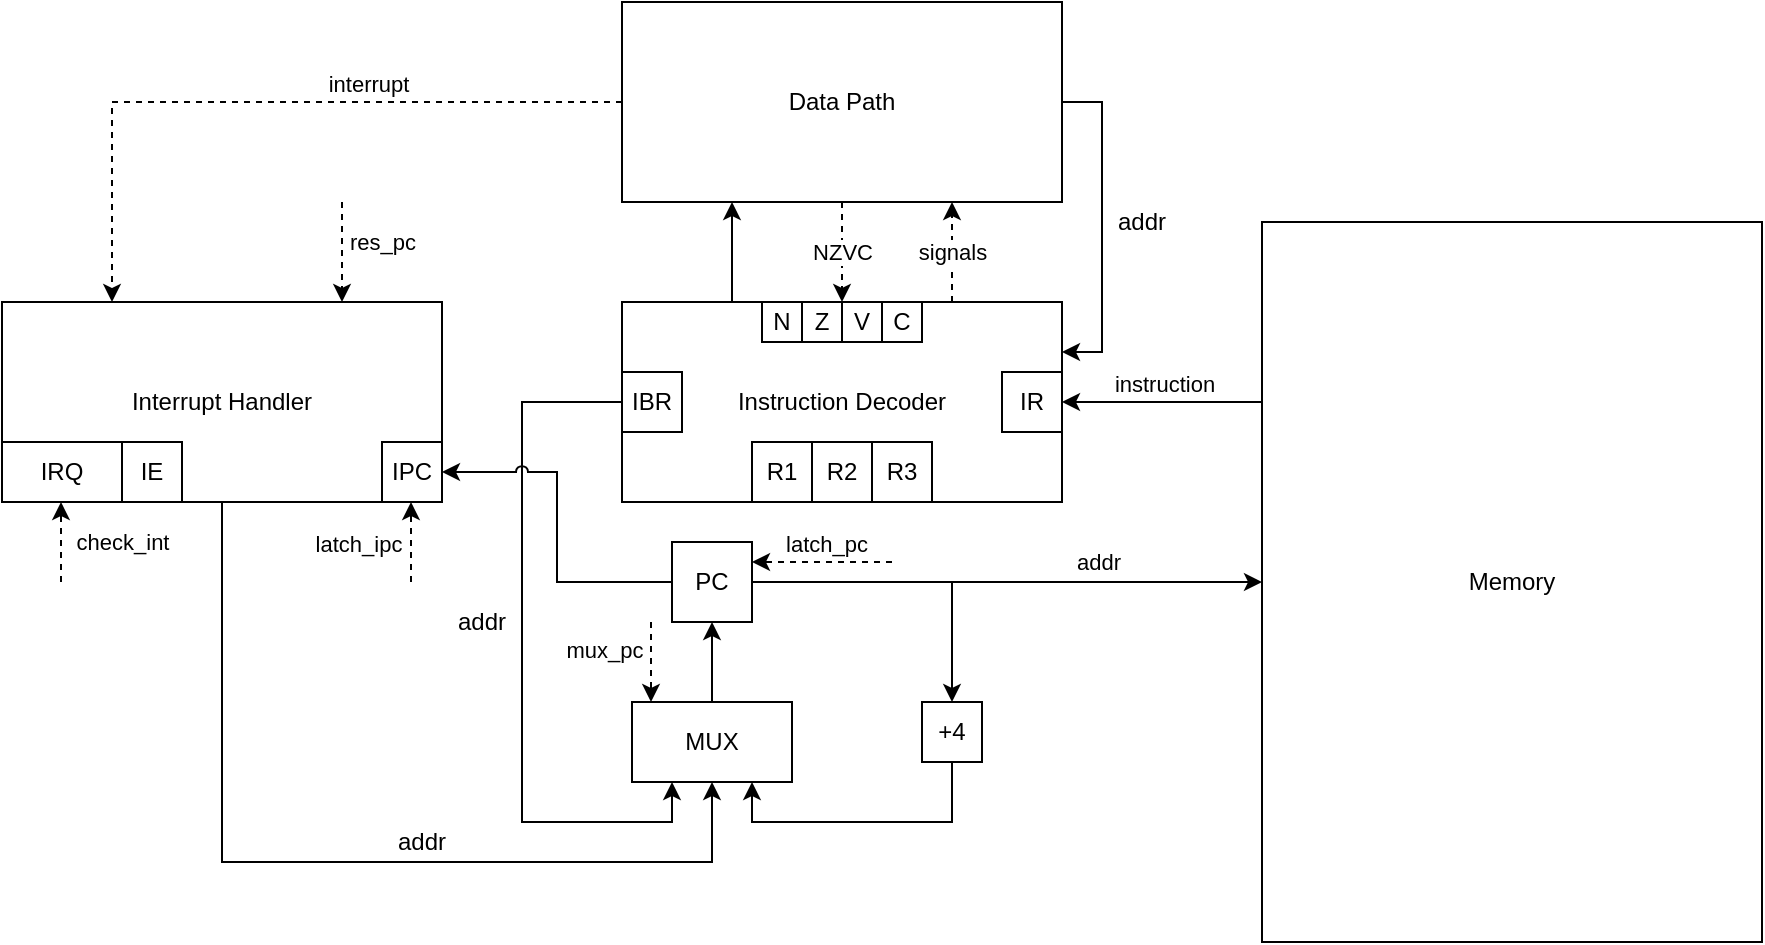 <mxfile version="26.3.0">
  <diagram name="Страница — 1" id="lOXgt-aCseuYetRpwDvi">
    <mxGraphModel dx="1869" dy="542" grid="1" gridSize="10" guides="1" tooltips="1" connect="1" arrows="1" fold="1" page="1" pageScale="1" pageWidth="827" pageHeight="1169" math="0" shadow="0">
      <root>
        <mxCell id="0" />
        <mxCell id="1" parent="0" />
        <mxCell id="hqro3P3JsnMgNJcTQGFR-37" style="edgeStyle=orthogonalEdgeStyle;rounded=0;orthogonalLoop=1;jettySize=auto;html=1;exitX=0;exitY=0.5;exitDx=0;exitDy=0;dashed=1;entryX=0.25;entryY=0;entryDx=0;entryDy=0;" parent="1" source="hqro3P3JsnMgNJcTQGFR-1" target="hqro3P3JsnMgNJcTQGFR-5" edge="1">
          <mxGeometry relative="1" as="geometry">
            <mxPoint x="20" y="240" as="targetPoint" />
          </mxGeometry>
        </mxCell>
        <mxCell id="hqro3P3JsnMgNJcTQGFR-38" value="interrupt" style="edgeLabel;html=1;align=center;verticalAlign=middle;resizable=0;points=[];" parent="hqro3P3JsnMgNJcTQGFR-37" vertex="1" connectable="0">
          <mxGeometry x="-0.283" y="-4" relative="1" as="geometry">
            <mxPoint y="-5" as="offset" />
          </mxGeometry>
        </mxCell>
        <mxCell id="pG1akfXQ8sJfI-SVSOyK-12" style="edgeStyle=orthogonalEdgeStyle;rounded=0;orthogonalLoop=1;jettySize=auto;html=1;exitX=1;exitY=0.5;exitDx=0;exitDy=0;entryX=1;entryY=0.25;entryDx=0;entryDy=0;" edge="1" parent="1" source="hqro3P3JsnMgNJcTQGFR-1" target="hqro3P3JsnMgNJcTQGFR-4">
          <mxGeometry relative="1" as="geometry" />
        </mxCell>
        <mxCell id="hqro3P3JsnMgNJcTQGFR-1" value="Data Path" style="rounded=0;whiteSpace=wrap;html=1;" parent="1" vertex="1">
          <mxGeometry x="220" y="90" width="220" height="100" as="geometry" />
        </mxCell>
        <mxCell id="hqro3P3JsnMgNJcTQGFR-24" style="edgeStyle=orthogonalEdgeStyle;rounded=0;orthogonalLoop=1;jettySize=auto;html=1;exitX=0;exitY=0.25;exitDx=0;exitDy=0;entryX=1;entryY=0.5;entryDx=0;entryDy=0;" parent="1" source="hqro3P3JsnMgNJcTQGFR-2" target="hqro3P3JsnMgNJcTQGFR-4" edge="1">
          <mxGeometry relative="1" as="geometry" />
        </mxCell>
        <mxCell id="hqro3P3JsnMgNJcTQGFR-31" value="instruction" style="edgeLabel;html=1;align=center;verticalAlign=middle;resizable=0;points=[];" parent="hqro3P3JsnMgNJcTQGFR-24" vertex="1" connectable="0">
          <mxGeometry x="-0.013" relative="1" as="geometry">
            <mxPoint y="-9" as="offset" />
          </mxGeometry>
        </mxCell>
        <mxCell id="hqro3P3JsnMgNJcTQGFR-2" value="Memory" style="rounded=0;whiteSpace=wrap;html=1;" parent="1" vertex="1">
          <mxGeometry x="540" y="200" width="250" height="360" as="geometry" />
        </mxCell>
        <mxCell id="hqro3P3JsnMgNJcTQGFR-10" style="edgeStyle=orthogonalEdgeStyle;rounded=0;orthogonalLoop=1;jettySize=auto;html=1;exitX=1;exitY=0.5;exitDx=0;exitDy=0;entryX=0;entryY=0.5;entryDx=0;entryDy=0;" parent="1" source="hqro3P3JsnMgNJcTQGFR-3" target="hqro3P3JsnMgNJcTQGFR-2" edge="1">
          <mxGeometry relative="1" as="geometry" />
        </mxCell>
        <mxCell id="hqro3P3JsnMgNJcTQGFR-30" value="addr" style="edgeLabel;html=1;align=center;verticalAlign=middle;resizable=0;points=[];" parent="hqro3P3JsnMgNJcTQGFR-10" vertex="1" connectable="0">
          <mxGeometry x="0.354" y="1" relative="1" as="geometry">
            <mxPoint y="-9" as="offset" />
          </mxGeometry>
        </mxCell>
        <mxCell id="hqro3P3JsnMgNJcTQGFR-14" style="edgeStyle=orthogonalEdgeStyle;rounded=0;orthogonalLoop=1;jettySize=auto;html=1;exitX=1;exitY=0.5;exitDx=0;exitDy=0;entryX=0.5;entryY=0;entryDx=0;entryDy=0;" parent="1" source="hqro3P3JsnMgNJcTQGFR-3" target="hqro3P3JsnMgNJcTQGFR-13" edge="1">
          <mxGeometry relative="1" as="geometry" />
        </mxCell>
        <mxCell id="hqro3P3JsnMgNJcTQGFR-3" value="PC" style="rounded=0;whiteSpace=wrap;html=1;" parent="1" vertex="1">
          <mxGeometry x="245" y="360" width="40" height="40" as="geometry" />
        </mxCell>
        <mxCell id="hqro3P3JsnMgNJcTQGFR-32" style="edgeStyle=orthogonalEdgeStyle;rounded=0;orthogonalLoop=1;jettySize=auto;html=1;exitX=0;exitY=0.5;exitDx=0;exitDy=0;entryX=0.25;entryY=1;entryDx=0;entryDy=0;" parent="1" source="hqro3P3JsnMgNJcTQGFR-4" target="hqro3P3JsnMgNJcTQGFR-11" edge="1">
          <mxGeometry relative="1" as="geometry">
            <Array as="points">
              <mxPoint x="170" y="290" />
              <mxPoint x="170" y="500" />
              <mxPoint x="245" y="500" />
            </Array>
          </mxGeometry>
        </mxCell>
        <mxCell id="hqro3P3JsnMgNJcTQGFR-33" style="edgeStyle=orthogonalEdgeStyle;rounded=0;orthogonalLoop=1;jettySize=auto;html=1;exitX=0.75;exitY=0;exitDx=0;exitDy=0;entryX=0.75;entryY=1;entryDx=0;entryDy=0;dashed=1;" parent="1" source="hqro3P3JsnMgNJcTQGFR-4" target="hqro3P3JsnMgNJcTQGFR-1" edge="1">
          <mxGeometry relative="1" as="geometry" />
        </mxCell>
        <mxCell id="hqro3P3JsnMgNJcTQGFR-40" value="signals" style="edgeLabel;html=1;align=center;verticalAlign=middle;resizable=0;points=[];" parent="hqro3P3JsnMgNJcTQGFR-33" vertex="1" connectable="0">
          <mxGeometry x="-0.05" y="-2" relative="1" as="geometry">
            <mxPoint x="-2" y="-1" as="offset" />
          </mxGeometry>
        </mxCell>
        <mxCell id="hqro3P3JsnMgNJcTQGFR-36" style="edgeStyle=orthogonalEdgeStyle;rounded=0;orthogonalLoop=1;jettySize=auto;html=1;exitX=0.25;exitY=0;exitDx=0;exitDy=0;entryX=0.25;entryY=1;entryDx=0;entryDy=0;" parent="1" source="hqro3P3JsnMgNJcTQGFR-4" target="hqro3P3JsnMgNJcTQGFR-1" edge="1">
          <mxGeometry relative="1" as="geometry" />
        </mxCell>
        <mxCell id="hqro3P3JsnMgNJcTQGFR-4" value="Instruction Decoder" style="rounded=0;whiteSpace=wrap;html=1;" parent="1" vertex="1">
          <mxGeometry x="220" y="240" width="220" height="100" as="geometry" />
        </mxCell>
        <mxCell id="hqro3P3JsnMgNJcTQGFR-39" style="edgeStyle=orthogonalEdgeStyle;rounded=0;orthogonalLoop=1;jettySize=auto;html=1;exitX=0.5;exitY=1;exitDx=0;exitDy=0;entryX=0.5;entryY=1;entryDx=0;entryDy=0;" parent="1" source="hqro3P3JsnMgNJcTQGFR-5" target="hqro3P3JsnMgNJcTQGFR-11" edge="1">
          <mxGeometry relative="1" as="geometry">
            <Array as="points">
              <mxPoint x="20" y="520" />
              <mxPoint x="265" y="520" />
            </Array>
          </mxGeometry>
        </mxCell>
        <mxCell id="hqro3P3JsnMgNJcTQGFR-5" value="Interrupt Handler" style="rounded=0;whiteSpace=wrap;html=1;" parent="1" vertex="1">
          <mxGeometry x="-90" y="240" width="220" height="100" as="geometry" />
        </mxCell>
        <mxCell id="hqro3P3JsnMgNJcTQGFR-6" value="IRQ" style="rounded=0;whiteSpace=wrap;html=1;" parent="1" vertex="1">
          <mxGeometry x="-90" y="310" width="60" height="30" as="geometry" />
        </mxCell>
        <mxCell id="hqro3P3JsnMgNJcTQGFR-9" value="IE" style="rounded=0;whiteSpace=wrap;html=1;" parent="1" vertex="1">
          <mxGeometry x="-30" y="310" width="30" height="30" as="geometry" />
        </mxCell>
        <mxCell id="hqro3P3JsnMgNJcTQGFR-16" style="edgeStyle=orthogonalEdgeStyle;rounded=0;orthogonalLoop=1;jettySize=auto;html=1;exitX=0.5;exitY=0;exitDx=0;exitDy=0;entryX=0.5;entryY=1;entryDx=0;entryDy=0;" parent="1" source="hqro3P3JsnMgNJcTQGFR-11" target="hqro3P3JsnMgNJcTQGFR-3" edge="1">
          <mxGeometry relative="1" as="geometry" />
        </mxCell>
        <mxCell id="hqro3P3JsnMgNJcTQGFR-11" value="MUX" style="rounded=0;whiteSpace=wrap;html=1;" parent="1" vertex="1">
          <mxGeometry x="225" y="440" width="80" height="40" as="geometry" />
        </mxCell>
        <mxCell id="hqro3P3JsnMgNJcTQGFR-15" style="edgeStyle=orthogonalEdgeStyle;rounded=0;orthogonalLoop=1;jettySize=auto;html=1;exitX=0.5;exitY=1;exitDx=0;exitDy=0;entryX=0.75;entryY=1;entryDx=0;entryDy=0;" parent="1" source="hqro3P3JsnMgNJcTQGFR-13" target="hqro3P3JsnMgNJcTQGFR-11" edge="1">
          <mxGeometry relative="1" as="geometry" />
        </mxCell>
        <mxCell id="hqro3P3JsnMgNJcTQGFR-13" value="+4" style="rounded=0;whiteSpace=wrap;html=1;" parent="1" vertex="1">
          <mxGeometry x="370" y="440" width="30" height="30" as="geometry" />
        </mxCell>
        <mxCell id="hqro3P3JsnMgNJcTQGFR-19" value="IR" style="rounded=0;whiteSpace=wrap;html=1;" parent="1" vertex="1">
          <mxGeometry x="410" y="275" width="30" height="30" as="geometry" />
        </mxCell>
        <mxCell id="hqro3P3JsnMgNJcTQGFR-25" value="R1" style="rounded=0;whiteSpace=wrap;html=1;" parent="1" vertex="1">
          <mxGeometry x="285" y="310" width="30" height="30" as="geometry" />
        </mxCell>
        <mxCell id="hqro3P3JsnMgNJcTQGFR-26" value="R2" style="rounded=0;whiteSpace=wrap;html=1;" parent="1" vertex="1">
          <mxGeometry x="315" y="310" width="30" height="30" as="geometry" />
        </mxCell>
        <mxCell id="hqro3P3JsnMgNJcTQGFR-27" value="R3" style="rounded=0;whiteSpace=wrap;html=1;" parent="1" vertex="1">
          <mxGeometry x="345" y="310" width="30" height="30" as="geometry" />
        </mxCell>
        <mxCell id="hqro3P3JsnMgNJcTQGFR-43" value="" style="endArrow=classic;html=1;rounded=0;dashed=1;" parent="1" edge="1">
          <mxGeometry width="50" height="50" relative="1" as="geometry">
            <mxPoint x="355" y="370" as="sourcePoint" />
            <mxPoint x="285" y="370" as="targetPoint" />
          </mxGeometry>
        </mxCell>
        <mxCell id="hqro3P3JsnMgNJcTQGFR-44" value="latch_pc" style="edgeLabel;html=1;align=center;verticalAlign=middle;resizable=0;points=[];" parent="hqro3P3JsnMgNJcTQGFR-43" vertex="1" connectable="0">
          <mxGeometry x="-0.056" y="-1" relative="1" as="geometry">
            <mxPoint y="-8" as="offset" />
          </mxGeometry>
        </mxCell>
        <mxCell id="hqro3P3JsnMgNJcTQGFR-45" value="" style="endArrow=classic;html=1;rounded=0;dashed=1;" parent="1" edge="1">
          <mxGeometry width="50" height="50" relative="1" as="geometry">
            <mxPoint x="234.5" y="400" as="sourcePoint" />
            <mxPoint x="234.5" y="440" as="targetPoint" />
          </mxGeometry>
        </mxCell>
        <mxCell id="hqro3P3JsnMgNJcTQGFR-46" value="mux_pc" style="edgeLabel;html=1;align=center;verticalAlign=middle;resizable=0;points=[];" parent="hqro3P3JsnMgNJcTQGFR-45" vertex="1" connectable="0">
          <mxGeometry x="-0.056" y="-1" relative="1" as="geometry">
            <mxPoint x="-23" y="-5" as="offset" />
          </mxGeometry>
        </mxCell>
        <mxCell id="hqro3P3JsnMgNJcTQGFR-54" value="" style="endArrow=classic;html=1;rounded=0;dashed=1;" parent="1" edge="1">
          <mxGeometry width="50" height="50" relative="1" as="geometry">
            <mxPoint x="-60.5" y="380" as="sourcePoint" />
            <mxPoint x="-60.5" y="340" as="targetPoint" />
          </mxGeometry>
        </mxCell>
        <mxCell id="hqro3P3JsnMgNJcTQGFR-55" value="check_int" style="edgeLabel;html=1;align=center;verticalAlign=middle;resizable=0;points=[];" parent="hqro3P3JsnMgNJcTQGFR-54" vertex="1" connectable="0">
          <mxGeometry x="-0.056" y="-1" relative="1" as="geometry">
            <mxPoint x="29" y="-1" as="offset" />
          </mxGeometry>
        </mxCell>
        <mxCell id="pG1akfXQ8sJfI-SVSOyK-1" value="" style="endArrow=classic;html=1;rounded=0;dashed=1;exitX=0.5;exitY=1;exitDx=0;exitDy=0;" edge="1" parent="1" source="hqro3P3JsnMgNJcTQGFR-1">
          <mxGeometry width="50" height="50" relative="1" as="geometry">
            <mxPoint x="330" y="200" as="sourcePoint" />
            <mxPoint x="330" y="240" as="targetPoint" />
          </mxGeometry>
        </mxCell>
        <mxCell id="pG1akfXQ8sJfI-SVSOyK-2" value="NZVC" style="edgeLabel;html=1;align=center;verticalAlign=middle;resizable=0;points=[];" vertex="1" connectable="0" parent="pG1akfXQ8sJfI-SVSOyK-1">
          <mxGeometry x="-0.056" relative="1" as="geometry">
            <mxPoint y="1" as="offset" />
          </mxGeometry>
        </mxCell>
        <mxCell id="pG1akfXQ8sJfI-SVSOyK-3" value="N" style="rounded=0;whiteSpace=wrap;html=1;" vertex="1" parent="1">
          <mxGeometry x="290" y="240" width="20" height="20" as="geometry" />
        </mxCell>
        <mxCell id="pG1akfXQ8sJfI-SVSOyK-4" value="Z" style="rounded=0;whiteSpace=wrap;html=1;" vertex="1" parent="1">
          <mxGeometry x="310" y="240" width="20" height="20" as="geometry" />
        </mxCell>
        <mxCell id="pG1akfXQ8sJfI-SVSOyK-5" value="V" style="rounded=0;whiteSpace=wrap;html=1;" vertex="1" parent="1">
          <mxGeometry x="330" y="240" width="20" height="20" as="geometry" />
        </mxCell>
        <mxCell id="pG1akfXQ8sJfI-SVSOyK-6" value="C" style="rounded=0;whiteSpace=wrap;html=1;" vertex="1" parent="1">
          <mxGeometry x="350" y="240" width="20" height="20" as="geometry" />
        </mxCell>
        <mxCell id="pG1akfXQ8sJfI-SVSOyK-13" value="addr" style="text;html=1;align=center;verticalAlign=middle;whiteSpace=wrap;rounded=0;" vertex="1" parent="1">
          <mxGeometry x="460" y="190" width="40" height="20" as="geometry" />
        </mxCell>
        <mxCell id="pG1akfXQ8sJfI-SVSOyK-16" value="addr" style="text;html=1;align=center;verticalAlign=middle;whiteSpace=wrap;rounded=0;" vertex="1" parent="1">
          <mxGeometry x="130" y="390" width="40" height="20" as="geometry" />
        </mxCell>
        <mxCell id="pG1akfXQ8sJfI-SVSOyK-17" value="addr" style="text;html=1;align=center;verticalAlign=middle;whiteSpace=wrap;rounded=0;" vertex="1" parent="1">
          <mxGeometry x="100" y="500" width="40" height="20" as="geometry" />
        </mxCell>
        <mxCell id="pG1akfXQ8sJfI-SVSOyK-18" value="IBR" style="rounded=0;whiteSpace=wrap;html=1;" vertex="1" parent="1">
          <mxGeometry x="220" y="275" width="30" height="30" as="geometry" />
        </mxCell>
        <mxCell id="pG1akfXQ8sJfI-SVSOyK-19" value="IPC" style="rounded=0;whiteSpace=wrap;html=1;" vertex="1" parent="1">
          <mxGeometry x="100" y="310" width="30" height="30" as="geometry" />
        </mxCell>
        <mxCell id="pG1akfXQ8sJfI-SVSOyK-24" style="edgeStyle=orthogonalEdgeStyle;rounded=0;orthogonalLoop=1;jettySize=auto;html=1;exitX=0;exitY=0.5;exitDx=0;exitDy=0;entryX=1;entryY=0.5;entryDx=0;entryDy=0;jumpStyle=arc;" edge="1" parent="1" source="hqro3P3JsnMgNJcTQGFR-3" target="pG1akfXQ8sJfI-SVSOyK-19">
          <mxGeometry relative="1" as="geometry" />
        </mxCell>
        <mxCell id="pG1akfXQ8sJfI-SVSOyK-25" value="" style="endArrow=classic;html=1;rounded=0;dashed=1;" edge="1" parent="1">
          <mxGeometry width="50" height="50" relative="1" as="geometry">
            <mxPoint x="114.5" y="380" as="sourcePoint" />
            <mxPoint x="114.5" y="340" as="targetPoint" />
          </mxGeometry>
        </mxCell>
        <mxCell id="pG1akfXQ8sJfI-SVSOyK-26" value="latch_ipc" style="edgeLabel;html=1;align=center;verticalAlign=middle;resizable=0;points=[];" vertex="1" connectable="0" parent="pG1akfXQ8sJfI-SVSOyK-25">
          <mxGeometry x="-0.056" y="2" relative="1" as="geometry">
            <mxPoint x="-25" as="offset" />
          </mxGeometry>
        </mxCell>
        <mxCell id="pG1akfXQ8sJfI-SVSOyK-28" value="" style="endArrow=classic;html=1;rounded=0;dashed=1;exitX=0.5;exitY=1;exitDx=0;exitDy=0;" edge="1" parent="1">
          <mxGeometry width="50" height="50" relative="1" as="geometry">
            <mxPoint x="80" y="190" as="sourcePoint" />
            <mxPoint x="80" y="240" as="targetPoint" />
          </mxGeometry>
        </mxCell>
        <mxCell id="pG1akfXQ8sJfI-SVSOyK-29" value="res_pc" style="edgeLabel;html=1;align=center;verticalAlign=middle;resizable=0;points=[];" vertex="1" connectable="0" parent="pG1akfXQ8sJfI-SVSOyK-28">
          <mxGeometry x="-0.056" relative="1" as="geometry">
            <mxPoint x="20" y="-4" as="offset" />
          </mxGeometry>
        </mxCell>
      </root>
    </mxGraphModel>
  </diagram>
</mxfile>
